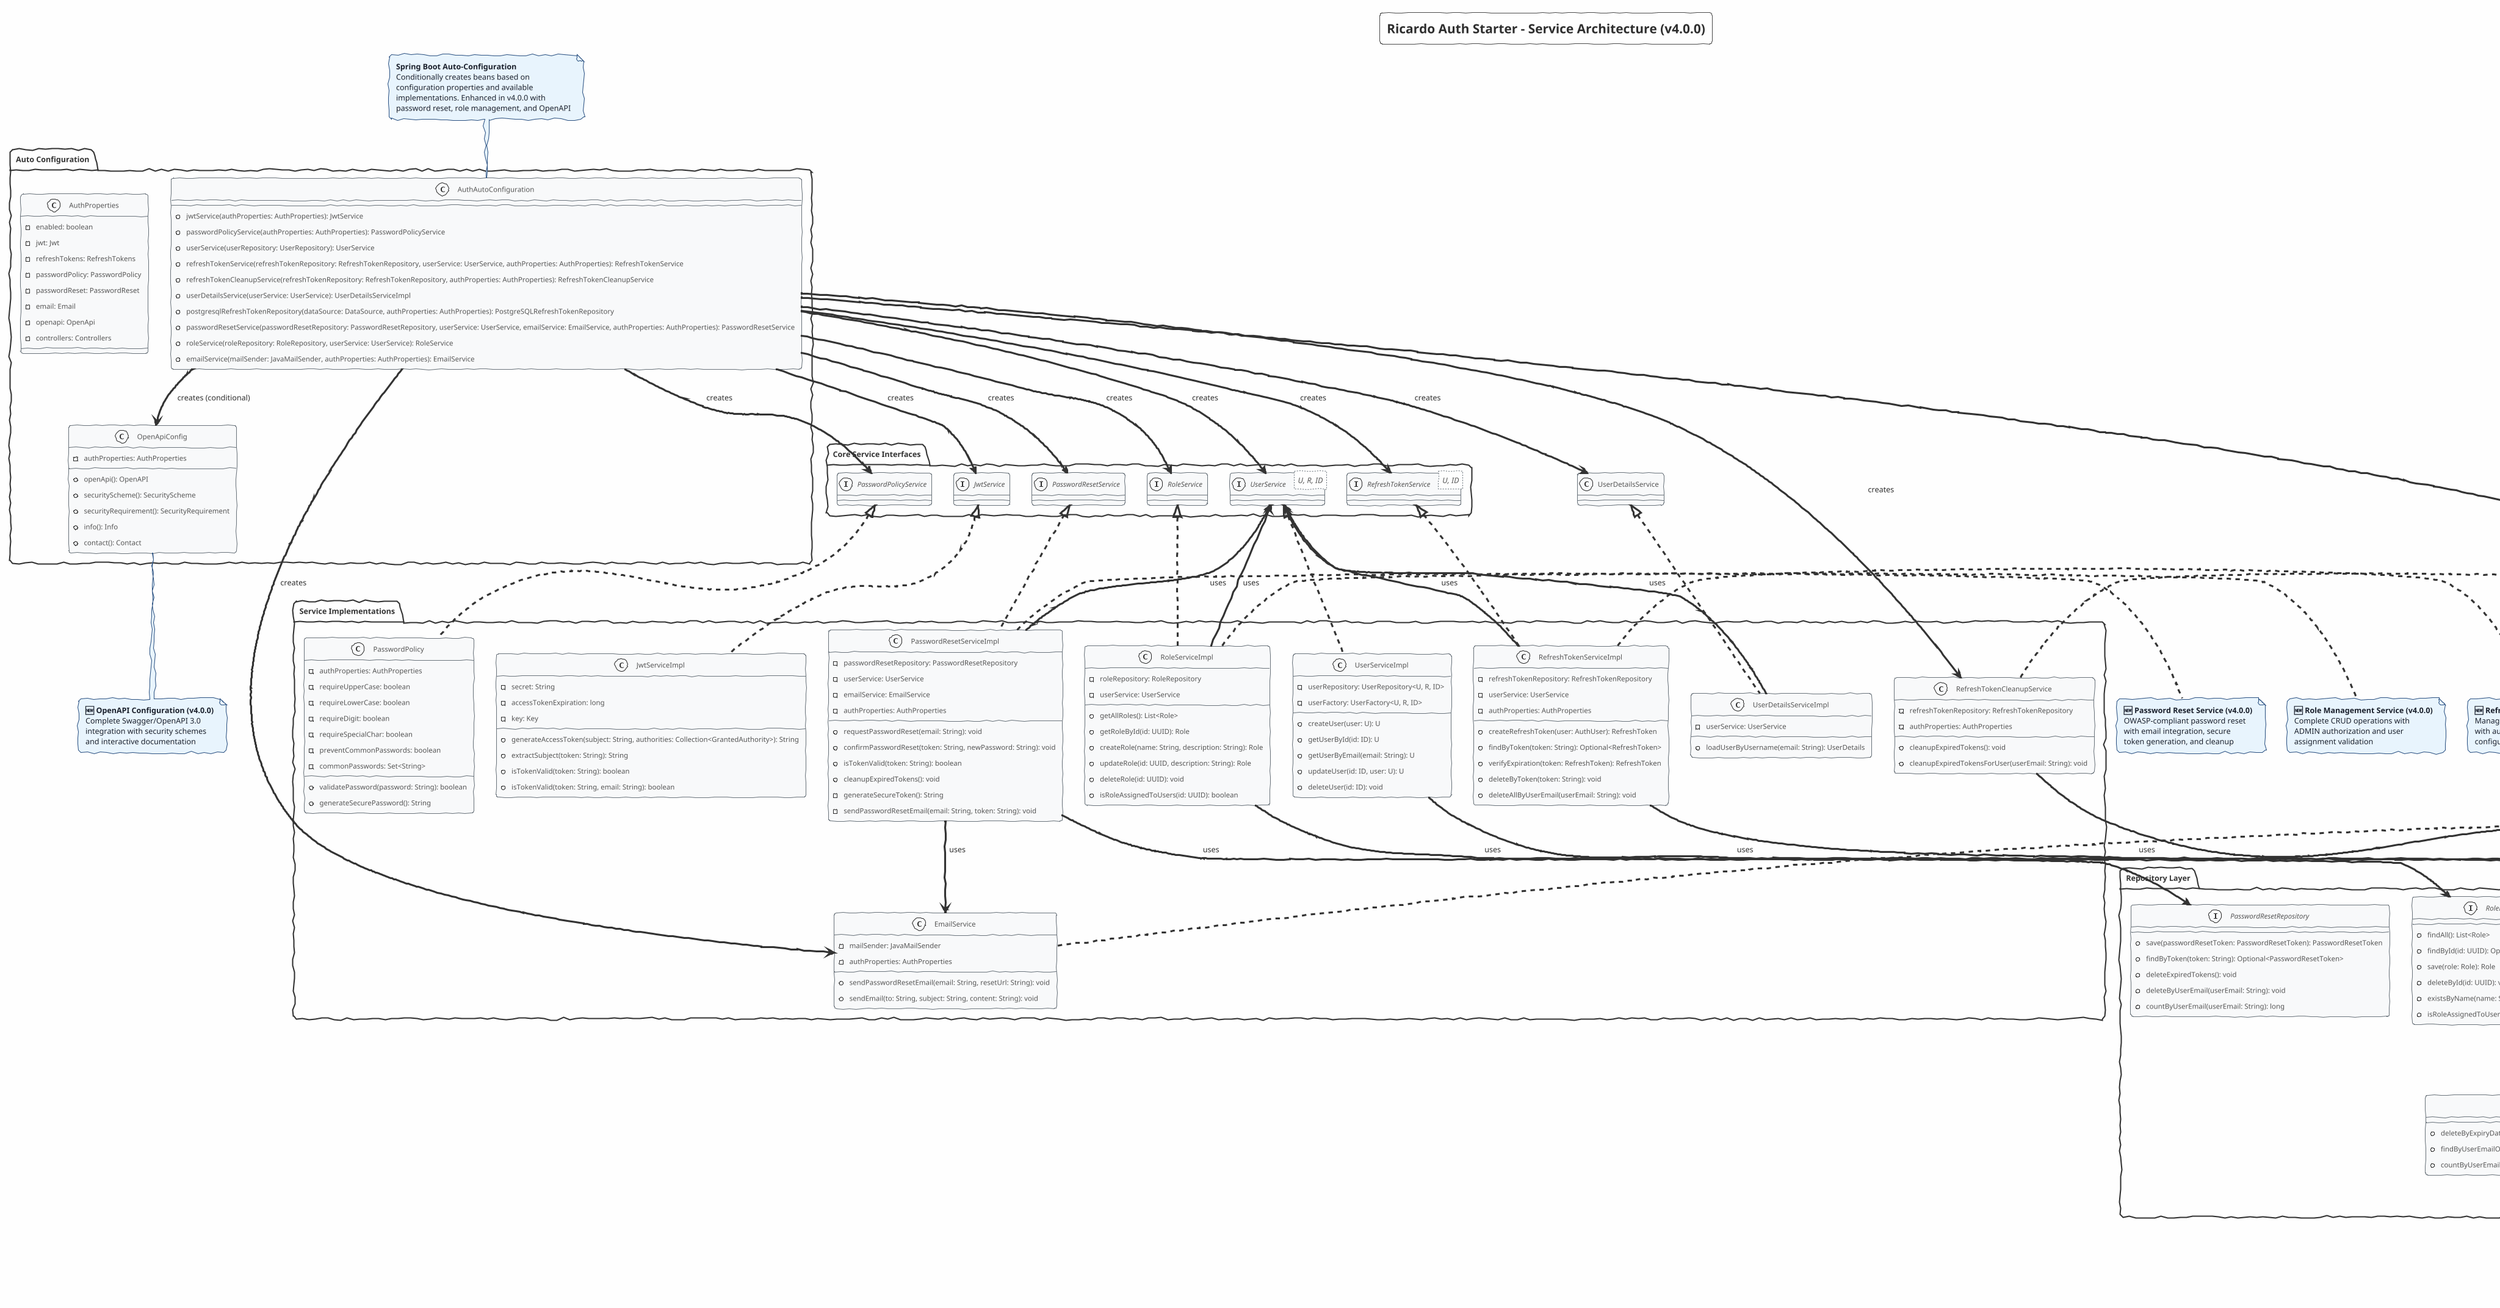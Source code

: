 @startuml Auth Starter - Service Architecture

!theme sketchy-outline
skinparam backgroundColor #FEFEFE
skinparam classBackgroundColor #F8F9FA
skinparam classBorderColor #6C757D
skinparam noteBackgroundColor #E8F4FD
skinparam noteBorderColor #2C5282
skinparam noteFontColor #1A202C

title Ricardo Auth Starter - Service Architecture (v4.0.0)

package "Core Service Interfaces" {
    interface "UserService<U, R, ID>" as UserService
    interface JwtService
    interface PasswordPolicyService
    interface "RefreshTokenService<U, ID>" as RefreshTokenService
    interface PasswordResetService
    interface RoleService
}

package "Service Implementations" {
    class UserServiceImpl {
        -userRepository: UserRepository<U, R, ID>
        -userFactory: UserFactory<U, R, ID>
        +createUser(user: U): U
        +getUserById(id: ID): U
        +getUserByEmail(email: String): U
        +updateUser(id: ID, user: U): U
        +deleteUser(id: ID): void
    }
    
    class JwtServiceImpl {
        -secret: String
        -accessTokenExpiration: long
        -key: Key
        +generateAccessToken(subject: String, authorities: Collection<GrantedAuthority>): String
        +extractSubject(token: String): String
        +isTokenValid(token: String): boolean
        +isTokenValid(token: String, email: String): boolean
    }
    
    class PasswordPolicy {
        -authProperties: AuthProperties
        -requireUpperCase: boolean
        -requireLowerCase: boolean
        -requireDigit: boolean
        -requireSpecialChar: boolean
        -preventCommonPasswords: boolean
        -commonPasswords: Set<String>
        +validatePassword(password: String): boolean
        +generateSecurePassword(): String
    }
    
    class PasswordResetServiceImpl {
        -passwordResetRepository: PasswordResetRepository
        -userService: UserService
        -emailService: EmailService
        -authProperties: AuthProperties
        +requestPasswordReset(email: String): void
        +confirmPasswordReset(token: String, newPassword: String): void
        +isTokenValid(token: String): boolean
        +cleanupExpiredTokens(): void
        -generateSecureToken(): String
        -sendPasswordResetEmail(email: String, token: String): void
    }
    
    class RoleServiceImpl {
        -roleRepository: RoleRepository
        -userService: UserService
        +getAllRoles(): List<Role>
        +getRoleById(id: UUID): Role
        +createRole(name: String, description: String): Role
        +updateRole(id: UUID, description: String): Role
        +deleteRole(id: UUID): void
        +isRoleAssignedToUsers(id: UUID): boolean
    }
    
    class EmailService {
        -mailSender: JavaMailSender
        -authProperties: AuthProperties
        +sendPasswordResetEmail(email: String, resetUrl: String): void
        +sendEmail(to: String, subject: String, content: String): void
    }
    
    class RefreshTokenServiceImpl {
        -refreshTokenRepository: RefreshTokenRepository
        -userService: UserService
        -authProperties: AuthProperties
        +createRefreshToken(user: AuthUser): RefreshToken
        +findByToken(token: String): Optional<RefreshToken>
        +verifyExpiration(token: RefreshToken): RefreshToken
        +deleteByToken(token: String): void
        +deleteAllByUserEmail(userEmail: String): void
    }
    
    class RefreshTokenCleanupService {
        -refreshTokenRepository: RefreshTokenRepository
        -authProperties: AuthProperties
        +cleanupExpiredTokens(): void
        +cleanupExpiredTokensForUser(userEmail: String): void
    }
    
    class UserDetailsServiceImpl {
        -userService: UserService
        +loadUserByUsername(email: String): UserDetails
    }
}

package "Repository Layer" {
    interface RefreshTokenRepository {
        +saveToken(refreshToken: RefreshToken): RefreshToken
        +findByTokenRaw(token: String): Optional<RefreshToken>
        +deleteExpiredTokens(): void
        +revokeAllUserTokens(userEmail: String): void
        +count(): long
    }
    
    interface JpaRefreshTokenRepository {
        +deleteByExpiryDateBefore(date: Instant): void
        +findByUserEmailOrderByCreatedAtDesc(userEmail: String): List<RefreshToken>
        +countByUserEmail(userEmail: String): long
    }
    
    class PostgreSQLRefreshTokenRepository {
        -jdbcTemplate: JdbcTemplate
        +saveToken(refreshToken: RefreshToken): RefreshToken
        +findByTokenRaw(token: String): Optional<RefreshToken>
        +deleteExpiredTokens(): void
        +revokeAllUserTokens(userEmail: String): void
        -insert(token: RefreshToken): RefreshToken
        -update(token: RefreshToken): RefreshToken
    }
    
    interface PasswordResetRepository {
        +save(passwordResetToken: PasswordResetToken): PasswordResetToken
        +findByToken(token: String): Optional<PasswordResetToken>
        +deleteExpiredTokens(): void
        +deleteByUserEmail(userEmail: String): void
        +countByUserEmail(userEmail: String): long
    }
    
    interface RoleRepository {
        +findAll(): List<Role>
        +findById(id: UUID): Optional<Role>
        +save(role: Role): Role
        +deleteById(id: UUID): void
        +existsByName(name: String): boolean
        +isRoleAssignedToUsers(roleId: UUID): boolean
    }
    
    interface "UserRepository<U, ID>" as UserRepository
}

package "Auto Configuration" {
    class AuthAutoConfiguration {
        +jwtService(authProperties: AuthProperties): JwtService
        +passwordPolicyService(authProperties: AuthProperties): PasswordPolicyService
        +userService(userRepository: UserRepository): UserService
        +refreshTokenService(refreshTokenRepository: RefreshTokenRepository, userService: UserService, authProperties: AuthProperties): RefreshTokenService
        +refreshTokenCleanupService(refreshTokenRepository: RefreshTokenRepository, authProperties: AuthProperties): RefreshTokenCleanupService
        +userDetailsService(userService: UserService): UserDetailsServiceImpl
        +postgresqlRefreshTokenRepository(dataSource: DataSource, authProperties: AuthProperties): PostgreSQLRefreshTokenRepository
        +passwordResetService(passwordResetRepository: PasswordResetRepository, userService: UserService, emailService: EmailService, authProperties: AuthProperties): PasswordResetService
        +roleService(roleRepository: RoleRepository, userService: UserService): RoleService
        +emailService(mailSender: JavaMailSender, authProperties: AuthProperties): EmailService
    }
    
    class OpenApiConfig {
        -authProperties: AuthProperties
        +openApi(): OpenAPI
        +securityScheme(): SecurityScheme
        +securityRequirement(): SecurityRequirement
        +info(): Info
        +contact(): Contact
    }
    
    class AuthProperties {
        -enabled: boolean
        -jwt: Jwt
        -refreshTokens: RefreshTokens
        -passwordPolicy: PasswordPolicy
        -passwordReset: PasswordReset
        -email: Email
        -openapi: OpenApi
        -controllers: Controllers
    }
}

' Implementation relationships
UserServiceImpl .up.|> UserService
JwtServiceImpl .up.|> JwtService
PasswordPolicy .up.|> PasswordPolicyService
RefreshTokenServiceImpl .up.|> RefreshTokenService
PasswordResetServiceImpl .up.|> PasswordResetService
RoleServiceImpl .up.|> RoleService
UserDetailsServiceImpl .up.|> UserDetailsService
JpaRefreshTokenRepository .up.|> RefreshTokenRepository
PostgreSQLRefreshTokenRepository .up.|> RefreshTokenRepository

' Dependency relationships
AuthAutoConfiguration --> UserService : creates
AuthAutoConfiguration --> JwtService : creates
AuthAutoConfiguration --> PasswordPolicyService : creates
AuthAutoConfiguration --> RefreshTokenService : creates
AuthAutoConfiguration --> RefreshTokenCleanupService : creates
AuthAutoConfiguration --> UserDetailsService : creates
AuthAutoConfiguration --> RefreshTokenRepository : creates (conditional)
AuthAutoConfiguration --> PasswordResetService : creates
AuthAutoConfiguration --> RoleService : creates
AuthAutoConfiguration --> EmailService : creates
AuthAutoConfiguration --> OpenApiConfig : creates (conditional)

UserServiceImpl --> UserRepository : uses
RefreshTokenServiceImpl --> RefreshTokenRepository : uses
RefreshTokenServiceImpl --> UserService : uses
RefreshTokenCleanupService --> RefreshTokenRepository : uses
UserDetailsServiceImpl --> UserService : uses
PasswordResetServiceImpl --> PasswordResetRepository : uses
PasswordResetServiceImpl --> UserService : uses
PasswordResetServiceImpl --> EmailService : uses
RoleServiceImpl --> RoleRepository : uses
RoleServiceImpl --> UserService : uses

note top of AuthAutoConfiguration #E8F4FD
  **Spring Boot Auto-Configuration**
  Conditionally creates beans based on
  configuration properties and available
  implementations. Enhanced in v4.0.0 with
  password reset, role management, and OpenAPI
end note

note right of RefreshTokenServiceImpl #E8F4FD
  **🆕 Refresh Token Service (v1.2.0)**
  Manages complete token lifecycle
  with automatic rotation and
  configurable cleanup
end note

note bottom of PostgreSQLRefreshTokenRepository #E8F4FD
  **🆕 PostgreSQL Repository (v1.2.0)**
  Native query implementation with
  proper timestamp handling and
  optimized performance
end note

note right of RefreshTokenCleanupService #E8F4FD
  **🆕 Cleanup Service (v1.2.0)**
  Scheduled cleanup of expired
  tokens with configurable
  intervals
end note

note left of JpaRefreshTokenRepository #E8F4FD
  **🆕 JPA Repository (v1.2.0)**
  Standard JPA implementation
  with resolved interface
  conflicts
end note

note right of PasswordResetServiceImpl #E8F4FD
  **🆕 Password Reset Service (v4.0.0)**
  OWASP-compliant password reset
  with email integration, secure
  token generation, and cleanup
end note

note right of RoleServiceImpl #E8F4FD
  **🆕 Role Management Service (v4.0.0)**
  Complete CRUD operations with
  ADMIN authorization and user
  assignment validation
end note

note left of EmailService #E8F4FD
  **🆕 Email Service (v4.0.0)**
  Email integration for password
  reset notifications with
  customizable templates
end note

note bottom of OpenApiConfig #E8F4FD
  **🆕 OpenAPI Configuration (v4.0.0)**
  Complete Swagger/OpenAPI 3.0
  integration with security schemes
  and interactive documentation
end note

@enduml